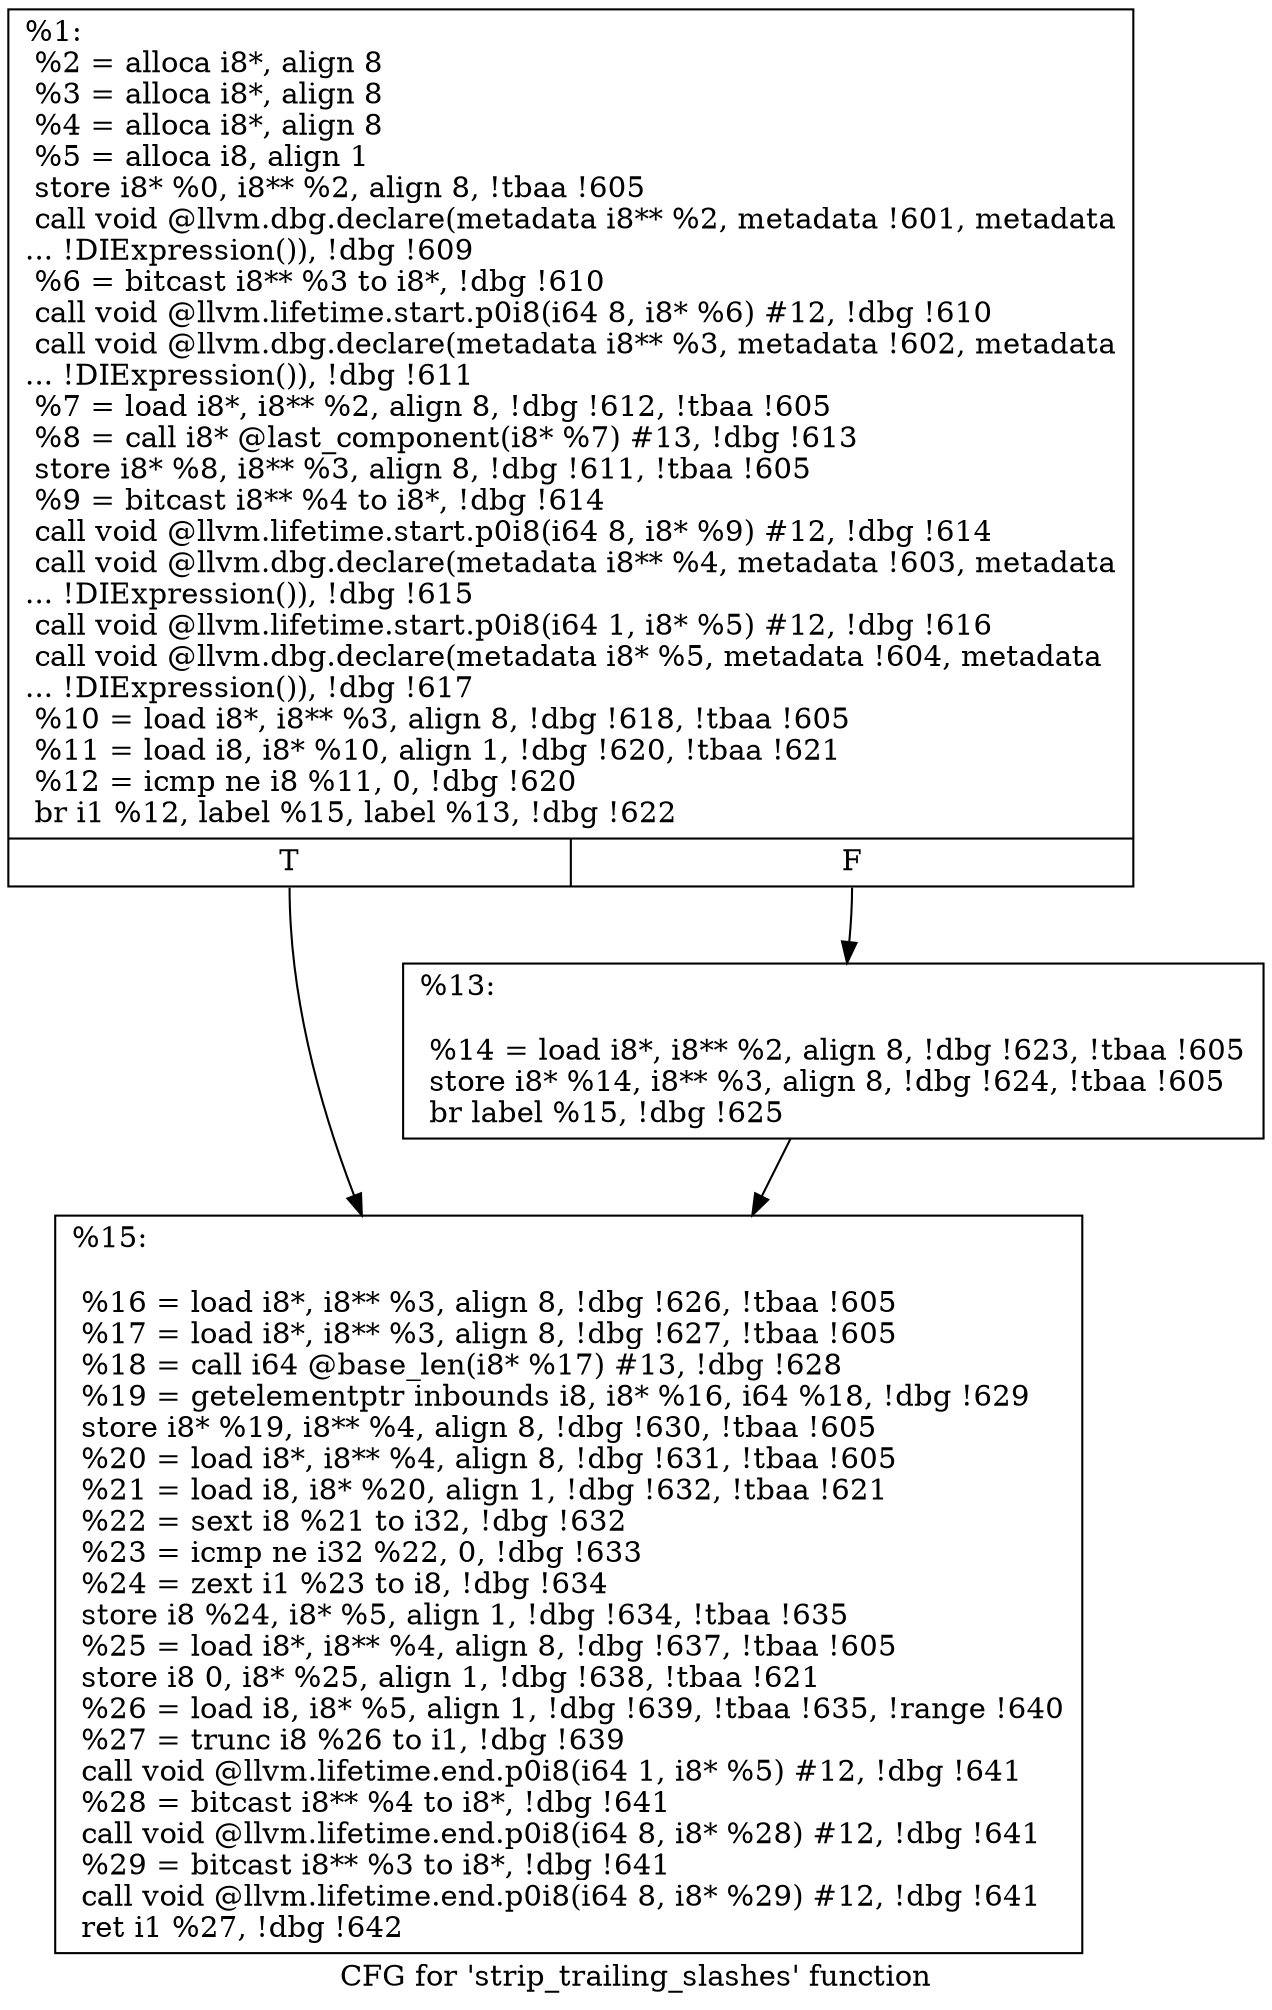 digraph "CFG for 'strip_trailing_slashes' function" {
	label="CFG for 'strip_trailing_slashes' function";

	Node0x965b80 [shape=record,label="{%1:\l  %2 = alloca i8*, align 8\l  %3 = alloca i8*, align 8\l  %4 = alloca i8*, align 8\l  %5 = alloca i8, align 1\l  store i8* %0, i8** %2, align 8, !tbaa !605\l  call void @llvm.dbg.declare(metadata i8** %2, metadata !601, metadata\l... !DIExpression()), !dbg !609\l  %6 = bitcast i8** %3 to i8*, !dbg !610\l  call void @llvm.lifetime.start.p0i8(i64 8, i8* %6) #12, !dbg !610\l  call void @llvm.dbg.declare(metadata i8** %3, metadata !602, metadata\l... !DIExpression()), !dbg !611\l  %7 = load i8*, i8** %2, align 8, !dbg !612, !tbaa !605\l  %8 = call i8* @last_component(i8* %7) #13, !dbg !613\l  store i8* %8, i8** %3, align 8, !dbg !611, !tbaa !605\l  %9 = bitcast i8** %4 to i8*, !dbg !614\l  call void @llvm.lifetime.start.p0i8(i64 8, i8* %9) #12, !dbg !614\l  call void @llvm.dbg.declare(metadata i8** %4, metadata !603, metadata\l... !DIExpression()), !dbg !615\l  call void @llvm.lifetime.start.p0i8(i64 1, i8* %5) #12, !dbg !616\l  call void @llvm.dbg.declare(metadata i8* %5, metadata !604, metadata\l... !DIExpression()), !dbg !617\l  %10 = load i8*, i8** %3, align 8, !dbg !618, !tbaa !605\l  %11 = load i8, i8* %10, align 1, !dbg !620, !tbaa !621\l  %12 = icmp ne i8 %11, 0, !dbg !620\l  br i1 %12, label %15, label %13, !dbg !622\l|{<s0>T|<s1>F}}"];
	Node0x965b80:s0 -> Node0x955e30;
	Node0x965b80:s1 -> Node0x955de0;
	Node0x955de0 [shape=record,label="{%13:\l\l  %14 = load i8*, i8** %2, align 8, !dbg !623, !tbaa !605\l  store i8* %14, i8** %3, align 8, !dbg !624, !tbaa !605\l  br label %15, !dbg !625\l}"];
	Node0x955de0 -> Node0x955e30;
	Node0x955e30 [shape=record,label="{%15:\l\l  %16 = load i8*, i8** %3, align 8, !dbg !626, !tbaa !605\l  %17 = load i8*, i8** %3, align 8, !dbg !627, !tbaa !605\l  %18 = call i64 @base_len(i8* %17) #13, !dbg !628\l  %19 = getelementptr inbounds i8, i8* %16, i64 %18, !dbg !629\l  store i8* %19, i8** %4, align 8, !dbg !630, !tbaa !605\l  %20 = load i8*, i8** %4, align 8, !dbg !631, !tbaa !605\l  %21 = load i8, i8* %20, align 1, !dbg !632, !tbaa !621\l  %22 = sext i8 %21 to i32, !dbg !632\l  %23 = icmp ne i32 %22, 0, !dbg !633\l  %24 = zext i1 %23 to i8, !dbg !634\l  store i8 %24, i8* %5, align 1, !dbg !634, !tbaa !635\l  %25 = load i8*, i8** %4, align 8, !dbg !637, !tbaa !605\l  store i8 0, i8* %25, align 1, !dbg !638, !tbaa !621\l  %26 = load i8, i8* %5, align 1, !dbg !639, !tbaa !635, !range !640\l  %27 = trunc i8 %26 to i1, !dbg !639\l  call void @llvm.lifetime.end.p0i8(i64 1, i8* %5) #12, !dbg !641\l  %28 = bitcast i8** %4 to i8*, !dbg !641\l  call void @llvm.lifetime.end.p0i8(i64 8, i8* %28) #12, !dbg !641\l  %29 = bitcast i8** %3 to i8*, !dbg !641\l  call void @llvm.lifetime.end.p0i8(i64 8, i8* %29) #12, !dbg !641\l  ret i1 %27, !dbg !642\l}"];
}
